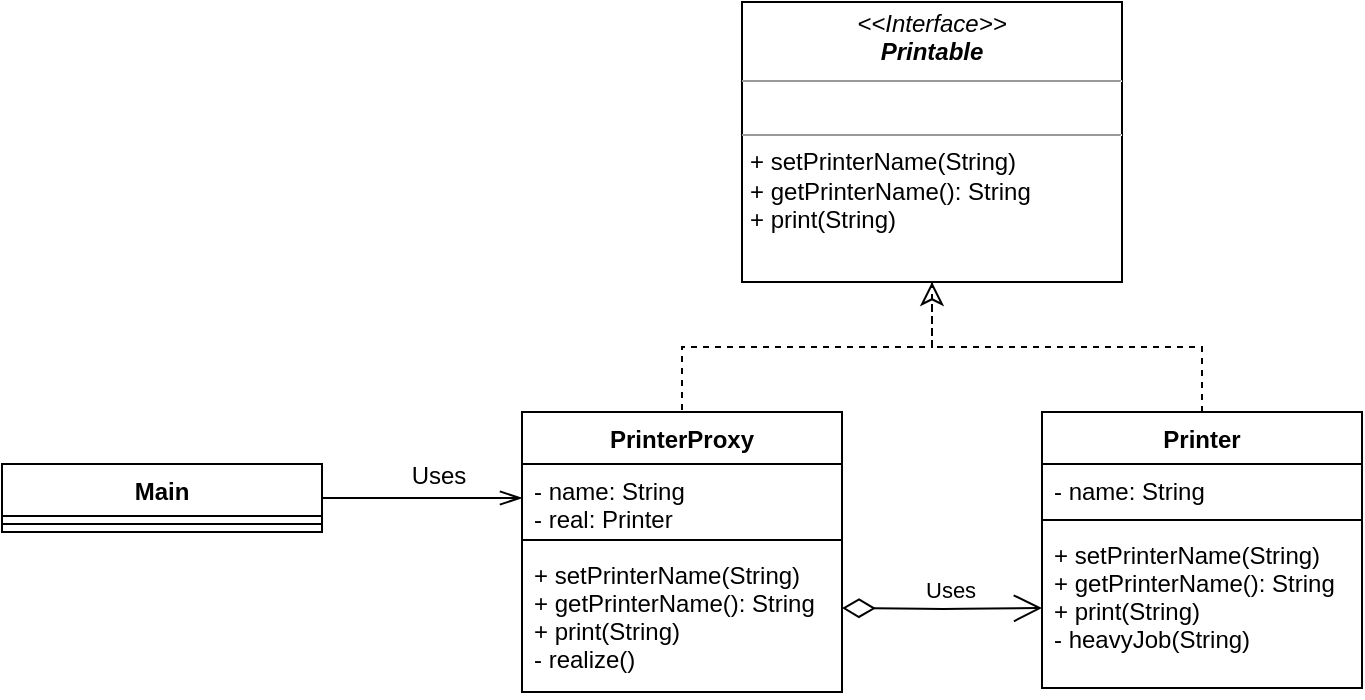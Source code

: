 <mxfile version="12.6.5" type="device"><diagram id="6arcaUPCHnVIZD3MesO1" name="第 1 页"><mxGraphModel dx="1609" dy="506" grid="1" gridSize="10" guides="1" tooltips="1" connect="1" arrows="1" fold="1" page="1" pageScale="1" pageWidth="827" pageHeight="1169" math="0" shadow="0"><root><mxCell id="0"/><mxCell id="1" parent="0"/><mxCell id="GvGNN7BjHGZxQWrgwJB0-21" style="edgeStyle=orthogonalEdgeStyle;rounded=0;orthogonalLoop=1;jettySize=auto;html=1;entryX=0;entryY=0.5;entryDx=0;entryDy=0;endArrow=openThin;endFill=0;endSize=9;" edge="1" parent="1" source="GvGNN7BjHGZxQWrgwJB0-1" target="GvGNN7BjHGZxQWrgwJB0-9"><mxGeometry relative="1" as="geometry"/></mxCell><mxCell id="GvGNN7BjHGZxQWrgwJB0-1" value="Main" style="swimlane;fontStyle=1;align=center;verticalAlign=top;childLayout=stackLayout;horizontal=1;startSize=26;horizontalStack=0;resizeParent=1;resizeParentMax=0;resizeLast=0;collapsible=1;marginBottom=0;" vertex="1" parent="1"><mxGeometry x="-10" y="281" width="160" height="34" as="geometry"/></mxCell><mxCell id="GvGNN7BjHGZxQWrgwJB0-3" value="" style="line;strokeWidth=1;fillColor=none;align=left;verticalAlign=middle;spacingTop=-1;spacingLeft=3;spacingRight=3;rotatable=0;labelPosition=right;points=[];portConstraint=eastwest;" vertex="1" parent="GvGNN7BjHGZxQWrgwJB0-1"><mxGeometry y="26" width="160" height="8" as="geometry"/></mxCell><mxCell id="GvGNN7BjHGZxQWrgwJB0-16" style="edgeStyle=orthogonalEdgeStyle;rounded=0;orthogonalLoop=1;jettySize=auto;html=1;entryX=0.5;entryY=0;entryDx=0;entryDy=0;endArrow=none;endFill=0;dashed=1;" edge="1" parent="1" source="GvGNN7BjHGZxQWrgwJB0-6" target="GvGNN7BjHGZxQWrgwJB0-8"><mxGeometry relative="1" as="geometry"/></mxCell><mxCell id="GvGNN7BjHGZxQWrgwJB0-6" value="&lt;p style=&quot;margin: 0px ; margin-top: 4px ; text-align: center&quot;&gt;&lt;i&gt;&amp;lt;&amp;lt;Interface&amp;gt;&amp;gt;&lt;/i&gt;&lt;br&gt;&lt;b&gt;&lt;i&gt;Printable&lt;/i&gt;&lt;/b&gt;&lt;/p&gt;&lt;hr size=&quot;1&quot;&gt;&lt;p style=&quot;margin: 0px ; margin-left: 4px&quot;&gt;&lt;br&gt;&lt;/p&gt;&lt;hr size=&quot;1&quot;&gt;&lt;p style=&quot;margin: 0px ; margin-left: 4px&quot;&gt;+ setPrinterName(String)&lt;/p&gt;&lt;p style=&quot;margin: 0px ; margin-left: 4px&quot;&gt;+ getPrinterName(): String&lt;/p&gt;&lt;p style=&quot;margin: 0px ; margin-left: 4px&quot;&gt;+ print(String)&lt;/p&gt;" style="verticalAlign=top;align=left;overflow=fill;fontSize=12;fontFamily=Helvetica;html=1;" vertex="1" parent="1"><mxGeometry x="360" y="50" width="190" height="140" as="geometry"/></mxCell><mxCell id="GvGNN7BjHGZxQWrgwJB0-8" value="PrinterProxy" style="swimlane;fontStyle=1;align=center;verticalAlign=top;childLayout=stackLayout;horizontal=1;startSize=26;horizontalStack=0;resizeParent=1;resizeParentMax=0;resizeLast=0;collapsible=1;marginBottom=0;" vertex="1" parent="1"><mxGeometry x="250" y="255" width="160" height="140" as="geometry"/></mxCell><mxCell id="GvGNN7BjHGZxQWrgwJB0-9" value="- name: String&#10;- real: Printer" style="text;strokeColor=none;fillColor=none;align=left;verticalAlign=top;spacingLeft=4;spacingRight=4;overflow=hidden;rotatable=0;points=[[0,0.5],[1,0.5]];portConstraint=eastwest;" vertex="1" parent="GvGNN7BjHGZxQWrgwJB0-8"><mxGeometry y="26" width="160" height="34" as="geometry"/></mxCell><mxCell id="GvGNN7BjHGZxQWrgwJB0-10" value="" style="line;strokeWidth=1;fillColor=none;align=left;verticalAlign=middle;spacingTop=-1;spacingLeft=3;spacingRight=3;rotatable=0;labelPosition=right;points=[];portConstraint=eastwest;" vertex="1" parent="GvGNN7BjHGZxQWrgwJB0-8"><mxGeometry y="60" width="160" height="8" as="geometry"/></mxCell><mxCell id="GvGNN7BjHGZxQWrgwJB0-11" value="+ setPrinterName(String)&#10;+ getPrinterName(): String&#10;+ print(String)&#10;- realize()" style="text;strokeColor=none;fillColor=none;align=left;verticalAlign=top;spacingLeft=4;spacingRight=4;overflow=hidden;rotatable=0;points=[[0,0.5],[1,0.5]];portConstraint=eastwest;" vertex="1" parent="GvGNN7BjHGZxQWrgwJB0-8"><mxGeometry y="68" width="160" height="72" as="geometry"/></mxCell><mxCell id="GvGNN7BjHGZxQWrgwJB0-17" style="edgeStyle=orthogonalEdgeStyle;rounded=0;orthogonalLoop=1;jettySize=auto;html=1;entryX=0.5;entryY=1;entryDx=0;entryDy=0;endArrow=classic;endFill=0;dashed=1;endSize=9;" edge="1" parent="1" source="GvGNN7BjHGZxQWrgwJB0-12" target="GvGNN7BjHGZxQWrgwJB0-6"><mxGeometry relative="1" as="geometry"/></mxCell><mxCell id="GvGNN7BjHGZxQWrgwJB0-12" value="Printer" style="swimlane;fontStyle=1;align=center;verticalAlign=top;childLayout=stackLayout;horizontal=1;startSize=26;horizontalStack=0;resizeParent=1;resizeParentMax=0;resizeLast=0;collapsible=1;marginBottom=0;" vertex="1" parent="1"><mxGeometry x="510" y="255" width="160" height="138" as="geometry"/></mxCell><mxCell id="GvGNN7BjHGZxQWrgwJB0-13" value="- name: String" style="text;strokeColor=none;fillColor=none;align=left;verticalAlign=top;spacingLeft=4;spacingRight=4;overflow=hidden;rotatable=0;points=[[0,0.5],[1,0.5]];portConstraint=eastwest;" vertex="1" parent="GvGNN7BjHGZxQWrgwJB0-12"><mxGeometry y="26" width="160" height="24" as="geometry"/></mxCell><mxCell id="GvGNN7BjHGZxQWrgwJB0-14" value="" style="line;strokeWidth=1;fillColor=none;align=left;verticalAlign=middle;spacingTop=-1;spacingLeft=3;spacingRight=3;rotatable=0;labelPosition=right;points=[];portConstraint=eastwest;" vertex="1" parent="GvGNN7BjHGZxQWrgwJB0-12"><mxGeometry y="50" width="160" height="8" as="geometry"/></mxCell><mxCell id="GvGNN7BjHGZxQWrgwJB0-15" value="+ setPrinterName(String)&#10;+ getPrinterName(): String&#10;+ print(String)&#10;- heavyJob(String)" style="text;strokeColor=none;fillColor=none;align=left;verticalAlign=top;spacingLeft=4;spacingRight=4;overflow=hidden;rotatable=0;points=[[0,0.5],[1,0.5]];portConstraint=eastwest;" vertex="1" parent="GvGNN7BjHGZxQWrgwJB0-12"><mxGeometry y="58" width="160" height="80" as="geometry"/></mxCell><mxCell id="GvGNN7BjHGZxQWrgwJB0-22" value="Uses" style="text;html=1;align=center;verticalAlign=middle;resizable=0;points=[];autosize=1;" vertex="1" parent="1"><mxGeometry x="188" y="277" width="40" height="20" as="geometry"/></mxCell><mxCell id="GvGNN7BjHGZxQWrgwJB0-27" value="Uses" style="endArrow=open;html=1;endSize=12;startArrow=diamondThin;startSize=14;startFill=0;edgeStyle=orthogonalEdgeStyle;align=left;verticalAlign=bottom;entryX=0;entryY=0.5;entryDx=0;entryDy=0;" edge="1" parent="1" target="GvGNN7BjHGZxQWrgwJB0-15"><mxGeometry x="-0.2" relative="1" as="geometry"><mxPoint x="410" y="353" as="sourcePoint"/><mxPoint x="550" y="450" as="targetPoint"/><mxPoint as="offset"/></mxGeometry></mxCell></root></mxGraphModel></diagram></mxfile>